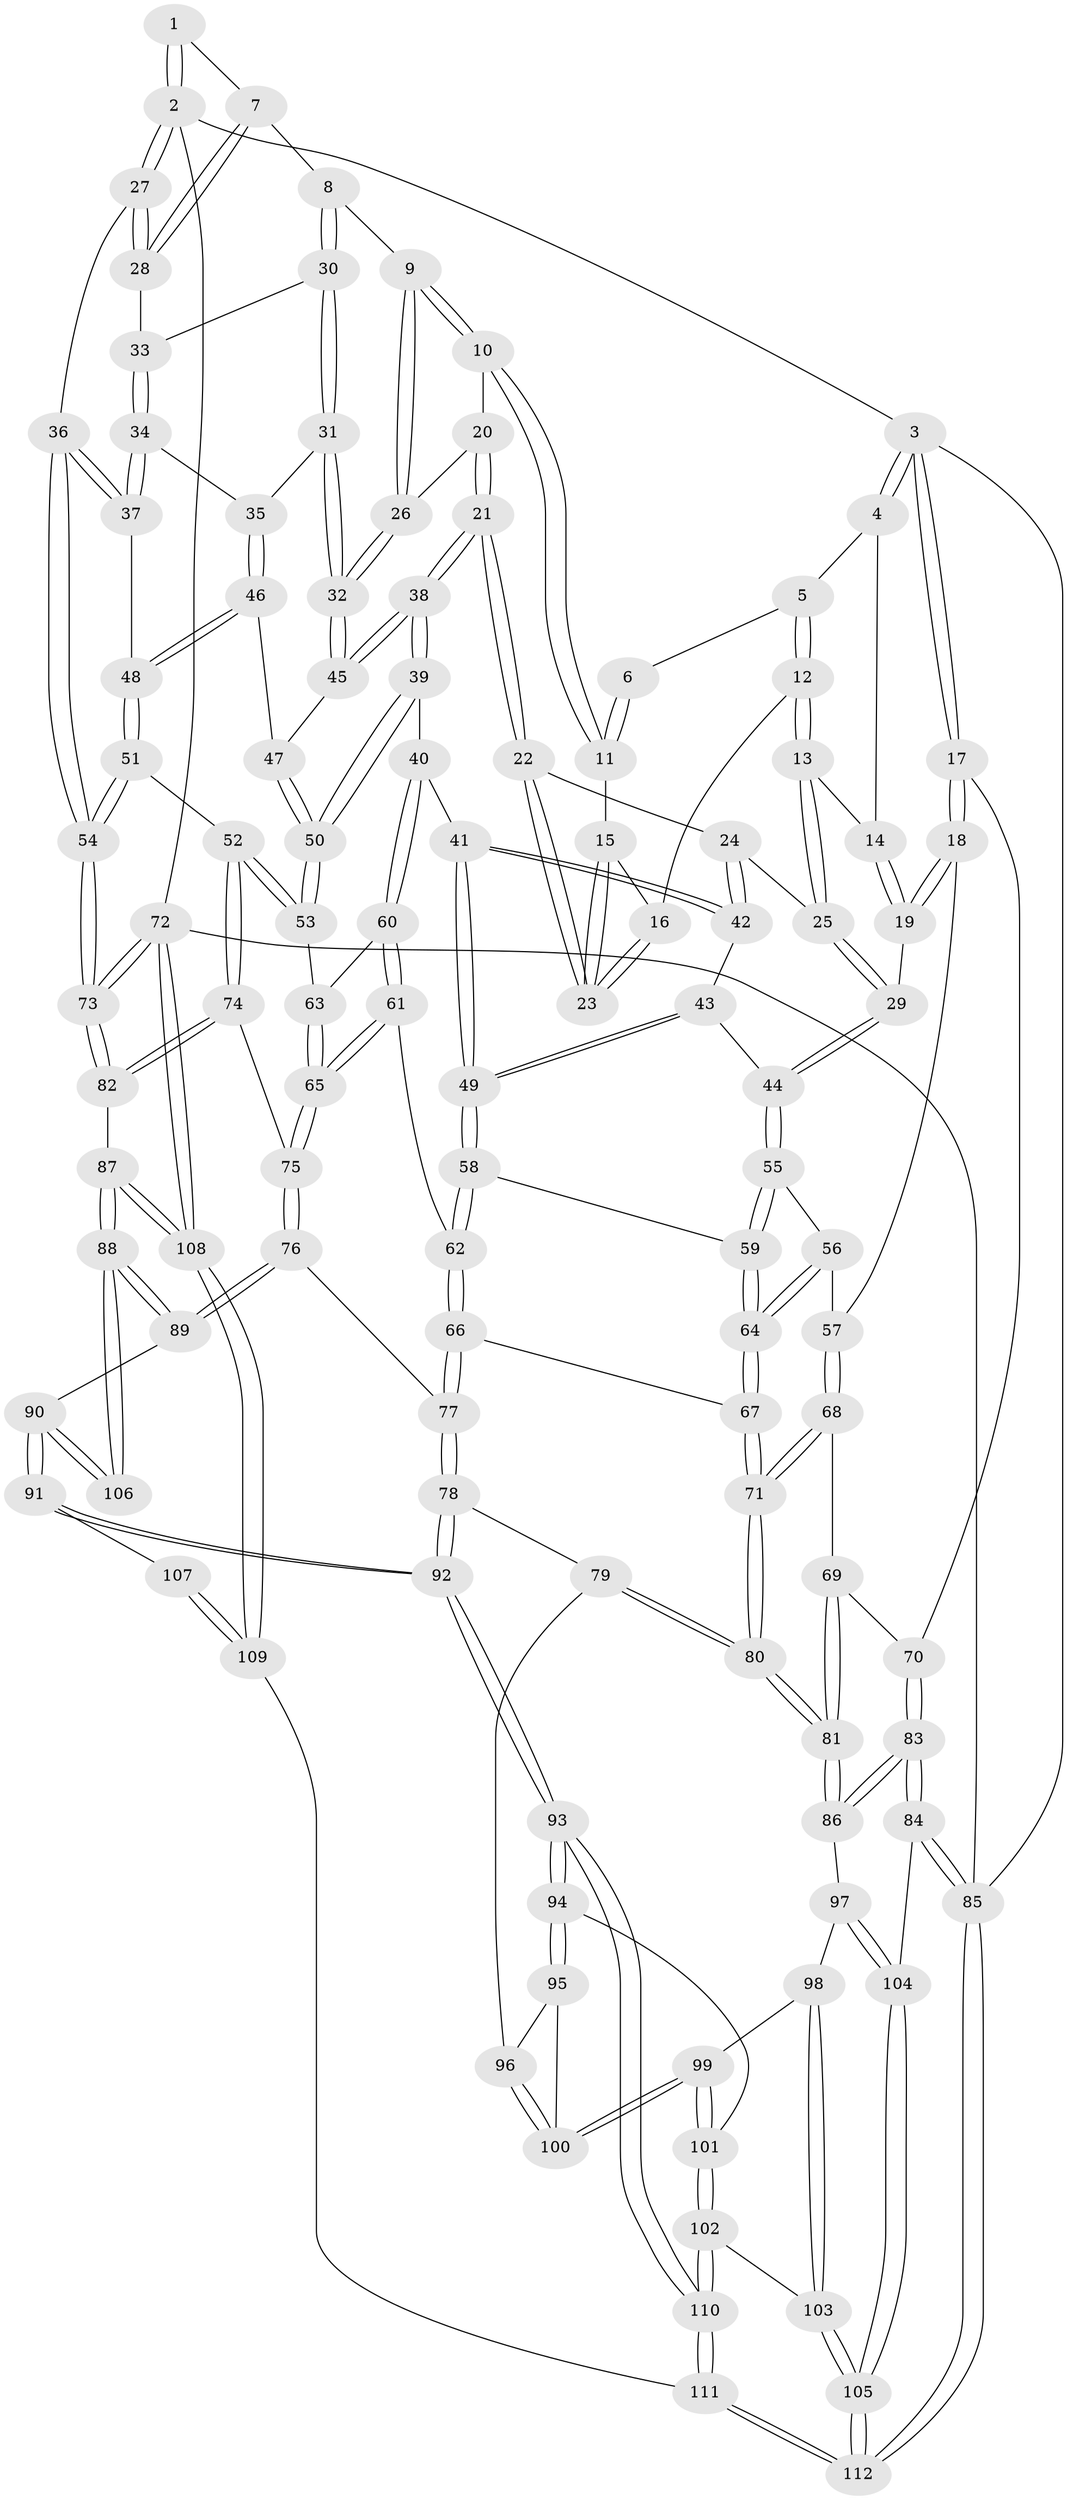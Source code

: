 // Generated by graph-tools (version 1.1) at 2025/51/03/09/25 03:51:10]
// undirected, 112 vertices, 277 edges
graph export_dot {
graph [start="1"]
  node [color=gray90,style=filled];
  1 [pos="+0.9874680005914805+0"];
  2 [pos="+1+0"];
  3 [pos="+0+0"];
  4 [pos="+0.19989382961373556+0"];
  5 [pos="+0.3202438978605935+0"];
  6 [pos="+0.6905633373637675+0"];
  7 [pos="+0.9251601630841995+0.11114300119428025"];
  8 [pos="+0.807845901782359+0.11456969955236686"];
  9 [pos="+0.7941118156599403+0.10606859334826206"];
  10 [pos="+0.6974763483437599+0.032822354232039413"];
  11 [pos="+0.6895059812565995+0.003715931987380971"];
  12 [pos="+0.35033516601365355+0"];
  13 [pos="+0.25517421470613394+0.14107152578451485"];
  14 [pos="+0.14898801979928916+0.06655822459808282"];
  15 [pos="+0.6848574689395757+0.005901112263315547"];
  16 [pos="+0.4147694718930536+0.08031510967610099"];
  17 [pos="+0+0.2880758222163881"];
  18 [pos="+0+0.2813219228555174"];
  19 [pos="+0.034140292894096896+0.2549578695966183"];
  20 [pos="+0.6953920869653196+0.038270151976812605"];
  21 [pos="+0.5539407198706041+0.27513880332907364"];
  22 [pos="+0.44048123982224213+0.15822621624040964"];
  23 [pos="+0.4402854625081557+0.15544814067586027"];
  24 [pos="+0.3106000402642381+0.233623280506655"];
  25 [pos="+0.24948741195930033+0.2217504379275735"];
  26 [pos="+0.7269667492261089+0.2654675903122256"];
  27 [pos="+1+0.25053543876126716"];
  28 [pos="+0.9799963695319021+0.1611821322503786"];
  29 [pos="+0.22131140916492753+0.23590096695134963"];
  30 [pos="+0.8198046891404558+0.2135326504893503"];
  31 [pos="+0.8012290431802722+0.24883209008916402"];
  32 [pos="+0.7270567716809452+0.28233203353001124"];
  33 [pos="+0.9008431010837592+0.22830459221987445"];
  34 [pos="+0.894729539587148+0.2770826036631623"];
  35 [pos="+0.8679121620177022+0.31071585856887257"];
  36 [pos="+1+0.2530129482579205"];
  37 [pos="+1+0.3047706234654389"];
  38 [pos="+0.5605950662873083+0.3043736505137171"];
  39 [pos="+0.5501814772340646+0.33361596959491313"];
  40 [pos="+0.5484608627499347+0.3358798178176938"];
  41 [pos="+0.500464483871638+0.36170235111730253"];
  42 [pos="+0.34070783128871995+0.2920497677502224"];
  43 [pos="+0.3196966278006763+0.3602784508207513"];
  44 [pos="+0.2678198647266851+0.4103870110634557"];
  45 [pos="+0.7216918911949591+0.2885892317467"];
  46 [pos="+0.8683675146668053+0.3410982530482687"];
  47 [pos="+0.7684705141861107+0.35704670169188835"];
  48 [pos="+0.8898969228553965+0.3664706771480918"];
  49 [pos="+0.4604292869636838+0.4054095672605232"];
  50 [pos="+0.7560370856434353+0.4701887102595664"];
  51 [pos="+0.9029163168782252+0.531023765743756"];
  52 [pos="+0.822038555591046+0.5720739692806817"];
  53 [pos="+0.7628276507290324+0.4870256342676157"];
  54 [pos="+1+0.5199907039831093"];
  55 [pos="+0.2669775534261481+0.41301653255772436"];
  56 [pos="+0.2577534844923261+0.42290222126308263"];
  57 [pos="+0.20251458584188303+0.4610792208523286"];
  58 [pos="+0.4462657458258126+0.4291365596716337"];
  59 [pos="+0.4190115293635026+0.44626439394151973"];
  60 [pos="+0.5644206844291855+0.39423771556967985"];
  61 [pos="+0.5406008788745331+0.5521460873039234"];
  62 [pos="+0.49502036814938283+0.5512353800047762"];
  63 [pos="+0.6151639007927652+0.48548005672857447"];
  64 [pos="+0.3709604408301777+0.522009908768253"];
  65 [pos="+0.6055015633236146+0.5859596043868753"];
  66 [pos="+0.4549435226375864+0.5943870377738139"];
  67 [pos="+0.3665053436656291+0.5377190669176257"];
  68 [pos="+0.20211543675247906+0.5358049500442174"];
  69 [pos="+0+0.5263078058489506"];
  70 [pos="+0+0.4941178779815281"];
  71 [pos="+0.2352368337392974+0.6309404247902383"];
  72 [pos="+1+1"];
  73 [pos="+1+0.9052233714551332"];
  74 [pos="+0.7971798731598623+0.6196369907511596"];
  75 [pos="+0.6562951058646387+0.655212722870085"];
  76 [pos="+0.6481699470071987+0.6644281970791837"];
  77 [pos="+0.4533131369630946+0.675315811766907"];
  78 [pos="+0.4290215986938455+0.7011227977241228"];
  79 [pos="+0.40072145947167603+0.708175333303128"];
  80 [pos="+0.2319232027344731+0.6596553469785658"];
  81 [pos="+0.21815851785876522+0.6750368405779527"];
  82 [pos="+0.878629271579431+0.809023473922275"];
  83 [pos="+0+0.6493309228044426"];
  84 [pos="+0+0.7451150684473401"];
  85 [pos="+0+1"];
  86 [pos="+0.1914114651209133+0.7204530542045992"];
  87 [pos="+0.8129096582283225+0.8774213043466726"];
  88 [pos="+0.7904198207108044+0.8758528409710967"];
  89 [pos="+0.634481100107075+0.7184429772417871"];
  90 [pos="+0.5876377515806928+0.8334787093002014"];
  91 [pos="+0.5570530098551978+0.859125845702315"];
  92 [pos="+0.5545167612175936+0.8607379964433864"];
  93 [pos="+0.5412796191694224+0.8823054004292615"];
  94 [pos="+0.4354653533003541+0.8776534057761262"];
  95 [pos="+0.4026265808505771+0.82340019791511"];
  96 [pos="+0.3994029744380596+0.7170182132158386"];
  97 [pos="+0.18924950686502431+0.7470526853219933"];
  98 [pos="+0.27399924406600407+0.8254578314790516"];
  99 [pos="+0.3277572964669778+0.8326743270062126"];
  100 [pos="+0.3312353655915349+0.8306552585563638"];
  101 [pos="+0.37967431936863244+0.9116574893213217"];
  102 [pos="+0.367692653265155+0.9291712174828448"];
  103 [pos="+0.29565890770254694+0.9553308674795441"];
  104 [pos="+0.12789779573824284+0.8479860382819984"];
  105 [pos="+0.11097901295711193+1"];
  106 [pos="+0.7678077106407748+0.8772217524618566"];
  107 [pos="+0.6865003983923991+0.9369095735082604"];
  108 [pos="+0.7951366071072193+1"];
  109 [pos="+0.5926309788243295+1"];
  110 [pos="+0.5576935766461603+1"];
  111 [pos="+0.5579586495997397+1"];
  112 [pos="+0.050097191805418384+1"];
  1 -- 2;
  1 -- 2;
  1 -- 7;
  2 -- 3;
  2 -- 27;
  2 -- 27;
  2 -- 72;
  3 -- 4;
  3 -- 4;
  3 -- 17;
  3 -- 17;
  3 -- 85;
  4 -- 5;
  4 -- 14;
  5 -- 6;
  5 -- 12;
  5 -- 12;
  6 -- 11;
  6 -- 11;
  7 -- 8;
  7 -- 28;
  7 -- 28;
  8 -- 9;
  8 -- 30;
  8 -- 30;
  9 -- 10;
  9 -- 10;
  9 -- 26;
  9 -- 26;
  10 -- 11;
  10 -- 11;
  10 -- 20;
  11 -- 15;
  12 -- 13;
  12 -- 13;
  12 -- 16;
  13 -- 14;
  13 -- 25;
  13 -- 25;
  14 -- 19;
  14 -- 19;
  15 -- 16;
  15 -- 23;
  15 -- 23;
  16 -- 23;
  16 -- 23;
  17 -- 18;
  17 -- 18;
  17 -- 70;
  18 -- 19;
  18 -- 19;
  18 -- 57;
  19 -- 29;
  20 -- 21;
  20 -- 21;
  20 -- 26;
  21 -- 22;
  21 -- 22;
  21 -- 38;
  21 -- 38;
  22 -- 23;
  22 -- 23;
  22 -- 24;
  24 -- 25;
  24 -- 42;
  24 -- 42;
  25 -- 29;
  25 -- 29;
  26 -- 32;
  26 -- 32;
  27 -- 28;
  27 -- 28;
  27 -- 36;
  28 -- 33;
  29 -- 44;
  29 -- 44;
  30 -- 31;
  30 -- 31;
  30 -- 33;
  31 -- 32;
  31 -- 32;
  31 -- 35;
  32 -- 45;
  32 -- 45;
  33 -- 34;
  33 -- 34;
  34 -- 35;
  34 -- 37;
  34 -- 37;
  35 -- 46;
  35 -- 46;
  36 -- 37;
  36 -- 37;
  36 -- 54;
  36 -- 54;
  37 -- 48;
  38 -- 39;
  38 -- 39;
  38 -- 45;
  38 -- 45;
  39 -- 40;
  39 -- 50;
  39 -- 50;
  40 -- 41;
  40 -- 60;
  40 -- 60;
  41 -- 42;
  41 -- 42;
  41 -- 49;
  41 -- 49;
  42 -- 43;
  43 -- 44;
  43 -- 49;
  43 -- 49;
  44 -- 55;
  44 -- 55;
  45 -- 47;
  46 -- 47;
  46 -- 48;
  46 -- 48;
  47 -- 50;
  47 -- 50;
  48 -- 51;
  48 -- 51;
  49 -- 58;
  49 -- 58;
  50 -- 53;
  50 -- 53;
  51 -- 52;
  51 -- 54;
  51 -- 54;
  52 -- 53;
  52 -- 53;
  52 -- 74;
  52 -- 74;
  53 -- 63;
  54 -- 73;
  54 -- 73;
  55 -- 56;
  55 -- 59;
  55 -- 59;
  56 -- 57;
  56 -- 64;
  56 -- 64;
  57 -- 68;
  57 -- 68;
  58 -- 59;
  58 -- 62;
  58 -- 62;
  59 -- 64;
  59 -- 64;
  60 -- 61;
  60 -- 61;
  60 -- 63;
  61 -- 62;
  61 -- 65;
  61 -- 65;
  62 -- 66;
  62 -- 66;
  63 -- 65;
  63 -- 65;
  64 -- 67;
  64 -- 67;
  65 -- 75;
  65 -- 75;
  66 -- 67;
  66 -- 77;
  66 -- 77;
  67 -- 71;
  67 -- 71;
  68 -- 69;
  68 -- 71;
  68 -- 71;
  69 -- 70;
  69 -- 81;
  69 -- 81;
  70 -- 83;
  70 -- 83;
  71 -- 80;
  71 -- 80;
  72 -- 73;
  72 -- 73;
  72 -- 108;
  72 -- 108;
  72 -- 85;
  73 -- 82;
  73 -- 82;
  74 -- 75;
  74 -- 82;
  74 -- 82;
  75 -- 76;
  75 -- 76;
  76 -- 77;
  76 -- 89;
  76 -- 89;
  77 -- 78;
  77 -- 78;
  78 -- 79;
  78 -- 92;
  78 -- 92;
  79 -- 80;
  79 -- 80;
  79 -- 96;
  80 -- 81;
  80 -- 81;
  81 -- 86;
  81 -- 86;
  82 -- 87;
  83 -- 84;
  83 -- 84;
  83 -- 86;
  83 -- 86;
  84 -- 85;
  84 -- 85;
  84 -- 104;
  85 -- 112;
  85 -- 112;
  86 -- 97;
  87 -- 88;
  87 -- 88;
  87 -- 108;
  87 -- 108;
  88 -- 89;
  88 -- 89;
  88 -- 106;
  88 -- 106;
  89 -- 90;
  90 -- 91;
  90 -- 91;
  90 -- 106;
  90 -- 106;
  91 -- 92;
  91 -- 92;
  91 -- 107;
  92 -- 93;
  92 -- 93;
  93 -- 94;
  93 -- 94;
  93 -- 110;
  93 -- 110;
  94 -- 95;
  94 -- 95;
  94 -- 101;
  95 -- 96;
  95 -- 100;
  96 -- 100;
  96 -- 100;
  97 -- 98;
  97 -- 104;
  97 -- 104;
  98 -- 99;
  98 -- 103;
  98 -- 103;
  99 -- 100;
  99 -- 100;
  99 -- 101;
  99 -- 101;
  101 -- 102;
  101 -- 102;
  102 -- 103;
  102 -- 110;
  102 -- 110;
  103 -- 105;
  103 -- 105;
  104 -- 105;
  104 -- 105;
  105 -- 112;
  105 -- 112;
  107 -- 109;
  107 -- 109;
  108 -- 109;
  108 -- 109;
  109 -- 111;
  110 -- 111;
  110 -- 111;
  111 -- 112;
  111 -- 112;
}
